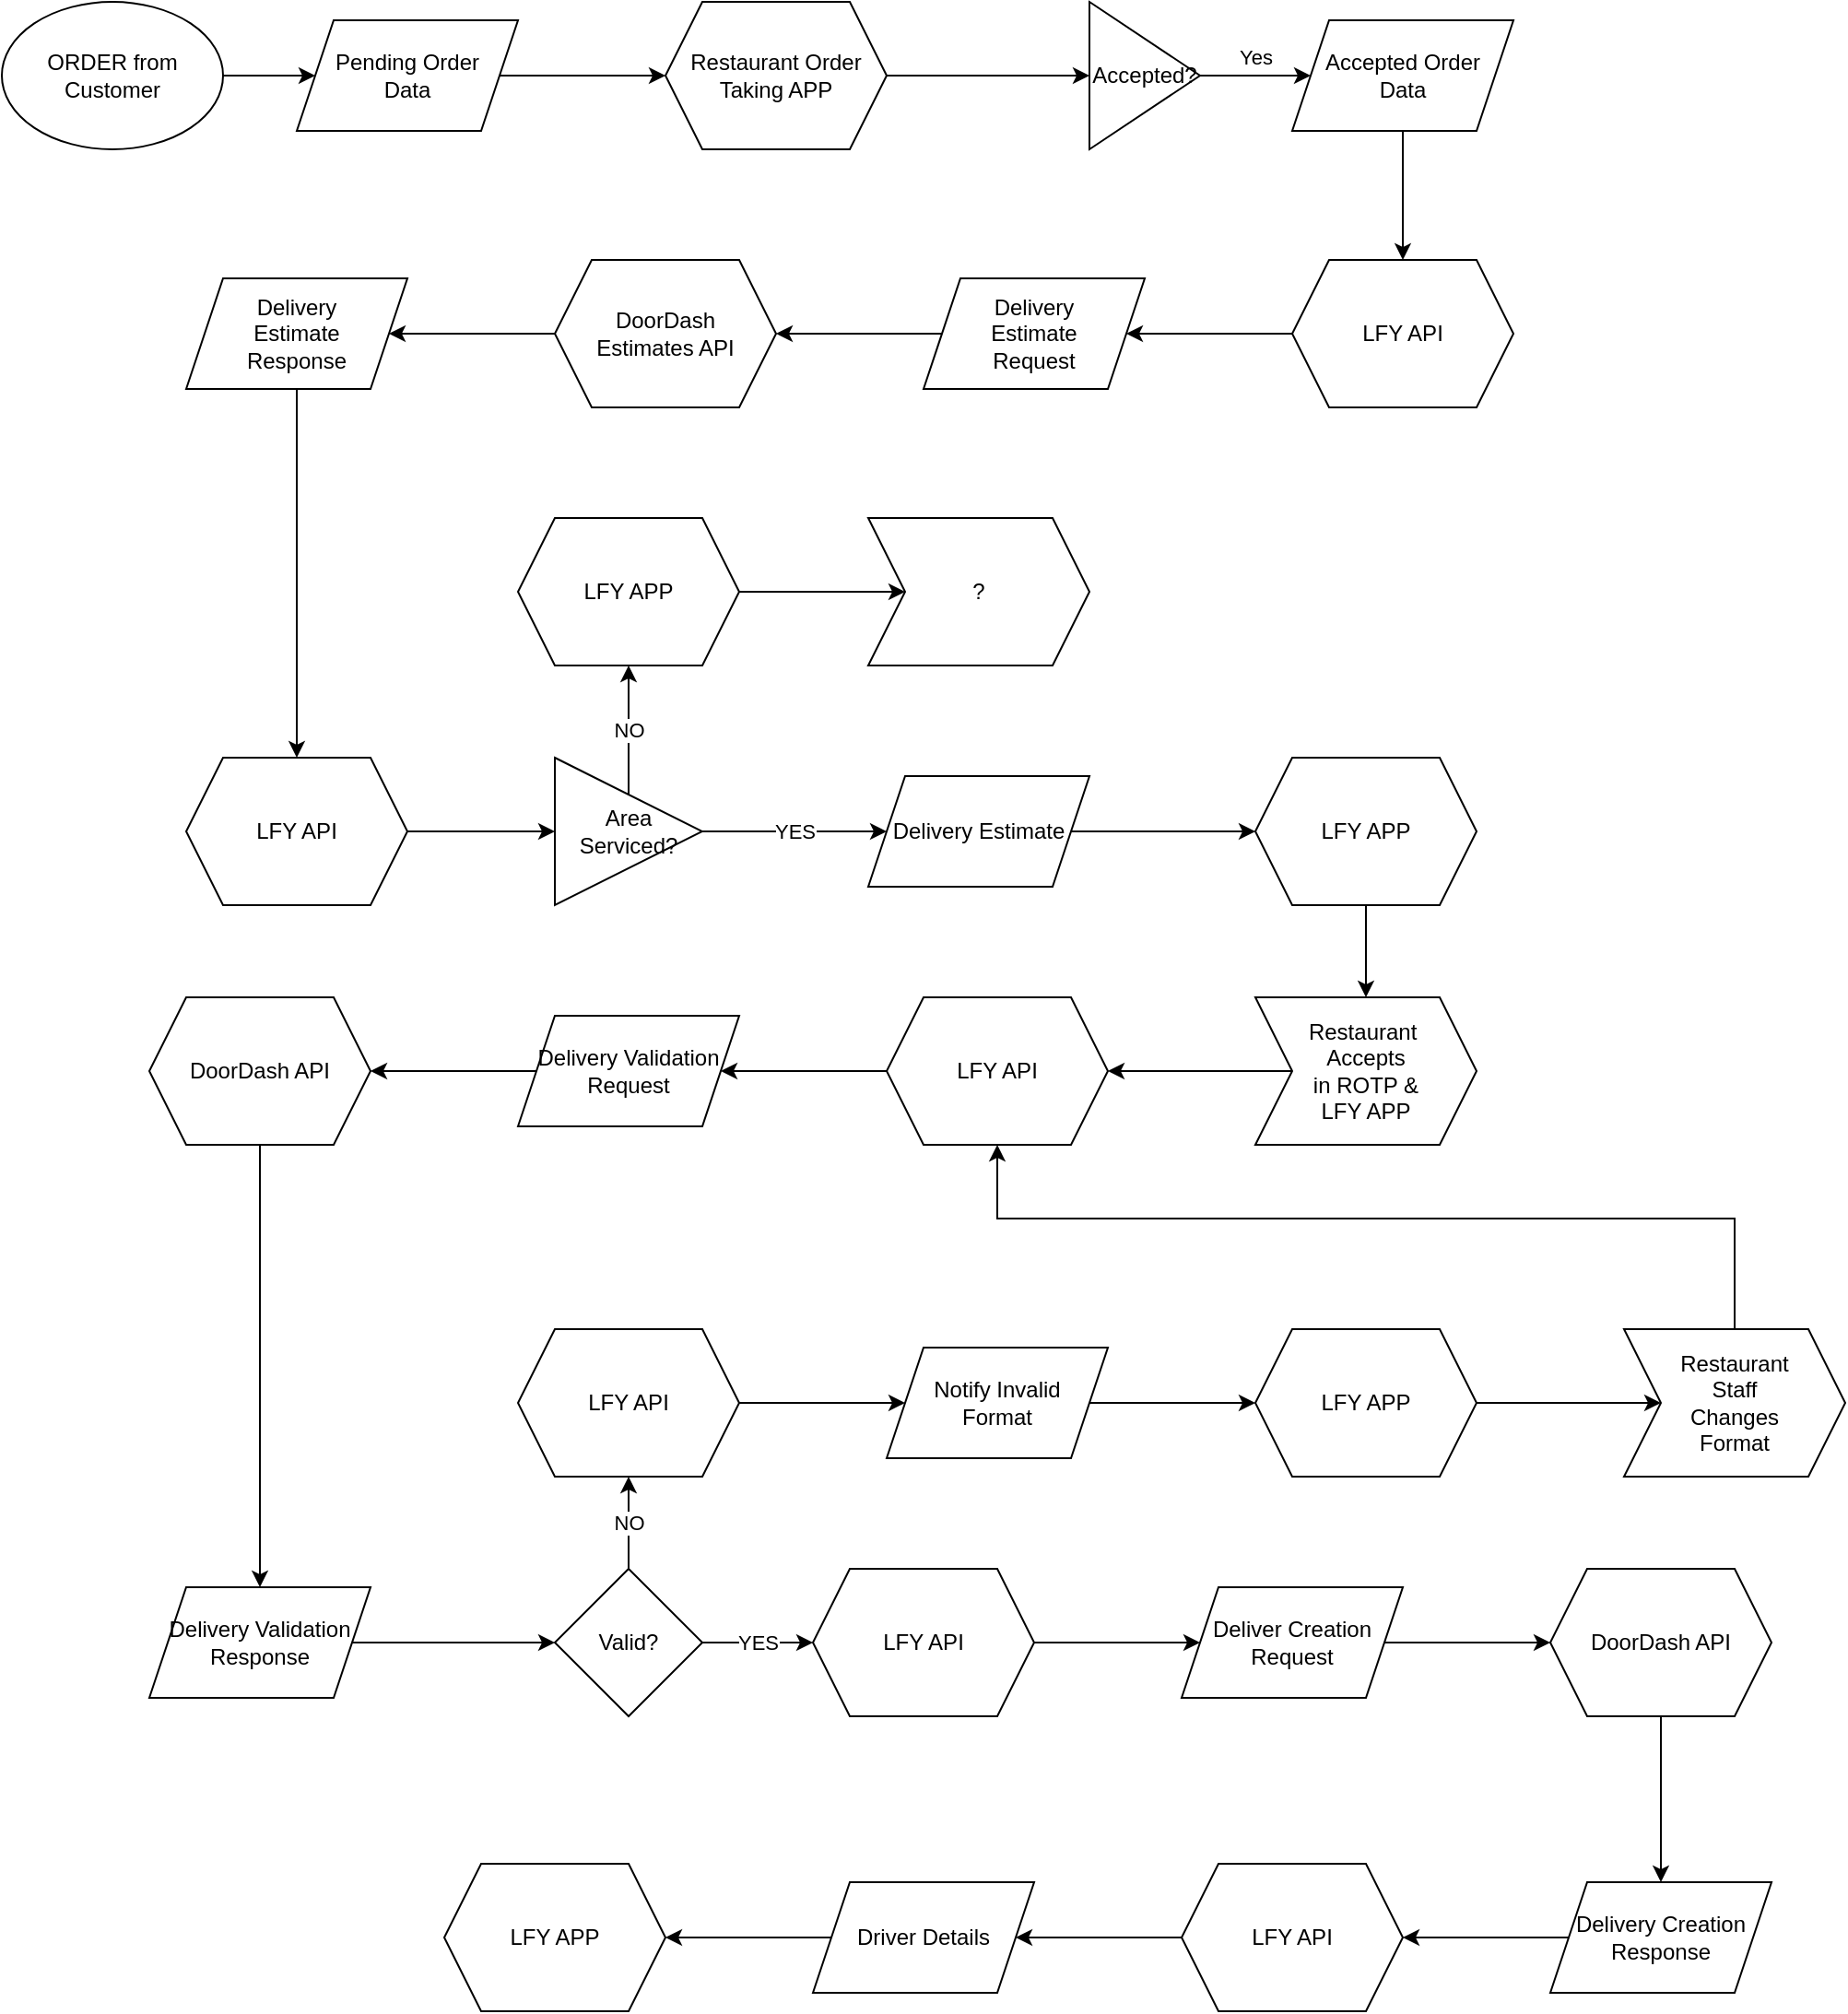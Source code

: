 <mxfile version="13.10.3" type="github">
  <diagram id="C5RBs43oDa-KdzZeNtuy" name="Page-1">
    <mxGraphModel dx="2326" dy="648" grid="1" gridSize="10" guides="1" tooltips="1" connect="1" arrows="1" fold="1" page="1" pageScale="1" pageWidth="1169" pageHeight="827" math="0" shadow="0">
      <root>
        <mxCell id="WIyWlLk6GJQsqaUBKTNV-0" />
        <mxCell id="WIyWlLk6GJQsqaUBKTNV-1" parent="WIyWlLk6GJQsqaUBKTNV-0" />
        <mxCell id="BbHpFT5DxQx8BsEyUZnm-32" value="" style="edgeStyle=orthogonalEdgeStyle;rounded=0;orthogonalLoop=1;jettySize=auto;html=1;" edge="1" parent="WIyWlLk6GJQsqaUBKTNV-1" source="BbHpFT5DxQx8BsEyUZnm-0" target="BbHpFT5DxQx8BsEyUZnm-29">
          <mxGeometry relative="1" as="geometry" />
        </mxCell>
        <mxCell id="BbHpFT5DxQx8BsEyUZnm-0" value="ORDER from Customer" style="ellipse;whiteSpace=wrap;html=1;" vertex="1" parent="WIyWlLk6GJQsqaUBKTNV-1">
          <mxGeometry x="-1000" y="90" width="120" height="80" as="geometry" />
        </mxCell>
        <mxCell id="BbHpFT5DxQx8BsEyUZnm-31" value="" style="edgeStyle=orthogonalEdgeStyle;rounded=0;orthogonalLoop=1;jettySize=auto;html=1;" edge="1" parent="WIyWlLk6GJQsqaUBKTNV-1" source="BbHpFT5DxQx8BsEyUZnm-29" target="BbHpFT5DxQx8BsEyUZnm-30">
          <mxGeometry relative="1" as="geometry" />
        </mxCell>
        <mxCell id="BbHpFT5DxQx8BsEyUZnm-29" value="Pending Order &lt;br&gt;Data" style="shape=parallelogram;perimeter=parallelogramPerimeter;whiteSpace=wrap;html=1;fixedSize=1;" vertex="1" parent="WIyWlLk6GJQsqaUBKTNV-1">
          <mxGeometry x="-840" y="100" width="120" height="60" as="geometry" />
        </mxCell>
        <mxCell id="BbHpFT5DxQx8BsEyUZnm-34" value="" style="edgeStyle=orthogonalEdgeStyle;rounded=0;orthogonalLoop=1;jettySize=auto;html=1;" edge="1" parent="WIyWlLk6GJQsqaUBKTNV-1" source="BbHpFT5DxQx8BsEyUZnm-30" target="BbHpFT5DxQx8BsEyUZnm-33">
          <mxGeometry relative="1" as="geometry" />
        </mxCell>
        <mxCell id="BbHpFT5DxQx8BsEyUZnm-30" value="Restaurant Order&lt;br&gt;Taking APP" style="shape=hexagon;perimeter=hexagonPerimeter2;whiteSpace=wrap;html=1;fixedSize=1;" vertex="1" parent="WIyWlLk6GJQsqaUBKTNV-1">
          <mxGeometry x="-640" y="90" width="120" height="80" as="geometry" />
        </mxCell>
        <mxCell id="BbHpFT5DxQx8BsEyUZnm-38" value="Yes" style="edgeStyle=orthogonalEdgeStyle;rounded=0;orthogonalLoop=1;jettySize=auto;html=1;" edge="1" parent="WIyWlLk6GJQsqaUBKTNV-1" source="BbHpFT5DxQx8BsEyUZnm-33" target="BbHpFT5DxQx8BsEyUZnm-37">
          <mxGeometry y="10" relative="1" as="geometry">
            <mxPoint as="offset" />
          </mxGeometry>
        </mxCell>
        <mxCell id="BbHpFT5DxQx8BsEyUZnm-33" value="Accepted?" style="triangle;whiteSpace=wrap;html=1;" vertex="1" parent="WIyWlLk6GJQsqaUBKTNV-1">
          <mxGeometry x="-410" y="90" width="60" height="80" as="geometry" />
        </mxCell>
        <mxCell id="BbHpFT5DxQx8BsEyUZnm-40" value="" style="edgeStyle=orthogonalEdgeStyle;rounded=0;orthogonalLoop=1;jettySize=auto;html=1;" edge="1" parent="WIyWlLk6GJQsqaUBKTNV-1" source="BbHpFT5DxQx8BsEyUZnm-37" target="BbHpFT5DxQx8BsEyUZnm-39">
          <mxGeometry relative="1" as="geometry" />
        </mxCell>
        <mxCell id="BbHpFT5DxQx8BsEyUZnm-37" value="Accepted Order&lt;br&gt;Data" style="shape=parallelogram;perimeter=parallelogramPerimeter;whiteSpace=wrap;html=1;fixedSize=1;" vertex="1" parent="WIyWlLk6GJQsqaUBKTNV-1">
          <mxGeometry x="-300" y="100" width="120" height="60" as="geometry" />
        </mxCell>
        <mxCell id="BbHpFT5DxQx8BsEyUZnm-42" value="" style="edgeStyle=orthogonalEdgeStyle;rounded=0;orthogonalLoop=1;jettySize=auto;html=1;" edge="1" parent="WIyWlLk6GJQsqaUBKTNV-1" source="BbHpFT5DxQx8BsEyUZnm-39" target="BbHpFT5DxQx8BsEyUZnm-41">
          <mxGeometry relative="1" as="geometry" />
        </mxCell>
        <mxCell id="BbHpFT5DxQx8BsEyUZnm-39" value="LFY API" style="shape=hexagon;perimeter=hexagonPerimeter2;whiteSpace=wrap;html=1;fixedSize=1;" vertex="1" parent="WIyWlLk6GJQsqaUBKTNV-1">
          <mxGeometry x="-300" y="230" width="120" height="80" as="geometry" />
        </mxCell>
        <mxCell id="BbHpFT5DxQx8BsEyUZnm-44" value="" style="edgeStyle=orthogonalEdgeStyle;rounded=0;orthogonalLoop=1;jettySize=auto;html=1;" edge="1" parent="WIyWlLk6GJQsqaUBKTNV-1" source="BbHpFT5DxQx8BsEyUZnm-41" target="BbHpFT5DxQx8BsEyUZnm-43">
          <mxGeometry relative="1" as="geometry" />
        </mxCell>
        <mxCell id="BbHpFT5DxQx8BsEyUZnm-41" value="Delivery &lt;br&gt;Estimate&lt;br&gt;Request" style="shape=parallelogram;perimeter=parallelogramPerimeter;whiteSpace=wrap;html=1;fixedSize=1;" vertex="1" parent="WIyWlLk6GJQsqaUBKTNV-1">
          <mxGeometry x="-500" y="240" width="120" height="60" as="geometry" />
        </mxCell>
        <mxCell id="BbHpFT5DxQx8BsEyUZnm-46" value="" style="edgeStyle=orthogonalEdgeStyle;rounded=0;orthogonalLoop=1;jettySize=auto;html=1;" edge="1" parent="WIyWlLk6GJQsqaUBKTNV-1" source="BbHpFT5DxQx8BsEyUZnm-43" target="BbHpFT5DxQx8BsEyUZnm-45">
          <mxGeometry relative="1" as="geometry" />
        </mxCell>
        <mxCell id="BbHpFT5DxQx8BsEyUZnm-43" value="DoorDash &lt;br&gt;Estimates API" style="shape=hexagon;perimeter=hexagonPerimeter2;whiteSpace=wrap;html=1;fixedSize=1;" vertex="1" parent="WIyWlLk6GJQsqaUBKTNV-1">
          <mxGeometry x="-700" y="230" width="120" height="80" as="geometry" />
        </mxCell>
        <mxCell id="BbHpFT5DxQx8BsEyUZnm-50" value="" style="edgeStyle=orthogonalEdgeStyle;rounded=0;orthogonalLoop=1;jettySize=auto;html=1;" edge="1" parent="WIyWlLk6GJQsqaUBKTNV-1" source="BbHpFT5DxQx8BsEyUZnm-45" target="BbHpFT5DxQx8BsEyUZnm-49">
          <mxGeometry relative="1" as="geometry" />
        </mxCell>
        <mxCell id="BbHpFT5DxQx8BsEyUZnm-45" value="Delivery&lt;br&gt;Estimate&lt;br&gt;Response" style="shape=parallelogram;perimeter=parallelogramPerimeter;whiteSpace=wrap;html=1;fixedSize=1;" vertex="1" parent="WIyWlLk6GJQsqaUBKTNV-1">
          <mxGeometry x="-900" y="240" width="120" height="60" as="geometry" />
        </mxCell>
        <mxCell id="BbHpFT5DxQx8BsEyUZnm-58" value="" style="edgeStyle=orthogonalEdgeStyle;rounded=0;orthogonalLoop=1;jettySize=auto;html=1;" edge="1" parent="WIyWlLk6GJQsqaUBKTNV-1" source="BbHpFT5DxQx8BsEyUZnm-49" target="BbHpFT5DxQx8BsEyUZnm-57">
          <mxGeometry relative="1" as="geometry" />
        </mxCell>
        <mxCell id="BbHpFT5DxQx8BsEyUZnm-49" value="LFY API" style="shape=hexagon;perimeter=hexagonPerimeter2;whiteSpace=wrap;html=1;fixedSize=1;" vertex="1" parent="WIyWlLk6GJQsqaUBKTNV-1">
          <mxGeometry x="-900" y="500" width="120" height="80" as="geometry" />
        </mxCell>
        <mxCell id="BbHpFT5DxQx8BsEyUZnm-54" value="" style="edgeStyle=orthogonalEdgeStyle;rounded=0;orthogonalLoop=1;jettySize=auto;html=1;" edge="1" parent="WIyWlLk6GJQsqaUBKTNV-1" source="BbHpFT5DxQx8BsEyUZnm-51" target="BbHpFT5DxQx8BsEyUZnm-53">
          <mxGeometry relative="1" as="geometry" />
        </mxCell>
        <mxCell id="BbHpFT5DxQx8BsEyUZnm-51" value="Delivery Estimate" style="shape=parallelogram;perimeter=parallelogramPerimeter;whiteSpace=wrap;html=1;fixedSize=1;" vertex="1" parent="WIyWlLk6GJQsqaUBKTNV-1">
          <mxGeometry x="-530" y="510" width="120" height="60" as="geometry" />
        </mxCell>
        <mxCell id="BbHpFT5DxQx8BsEyUZnm-56" value="" style="edgeStyle=orthogonalEdgeStyle;rounded=0;orthogonalLoop=1;jettySize=auto;html=1;" edge="1" parent="WIyWlLk6GJQsqaUBKTNV-1" source="BbHpFT5DxQx8BsEyUZnm-53" target="BbHpFT5DxQx8BsEyUZnm-55">
          <mxGeometry relative="1" as="geometry" />
        </mxCell>
        <mxCell id="BbHpFT5DxQx8BsEyUZnm-53" value="LFY APP" style="shape=hexagon;perimeter=hexagonPerimeter2;whiteSpace=wrap;html=1;fixedSize=1;" vertex="1" parent="WIyWlLk6GJQsqaUBKTNV-1">
          <mxGeometry x="-320" y="500" width="120" height="80" as="geometry" />
        </mxCell>
        <mxCell id="BbHpFT5DxQx8BsEyUZnm-69" value="" style="edgeStyle=orthogonalEdgeStyle;rounded=0;orthogonalLoop=1;jettySize=auto;html=1;" edge="1" parent="WIyWlLk6GJQsqaUBKTNV-1" source="BbHpFT5DxQx8BsEyUZnm-55" target="BbHpFT5DxQx8BsEyUZnm-68">
          <mxGeometry relative="1" as="geometry" />
        </mxCell>
        <mxCell id="BbHpFT5DxQx8BsEyUZnm-55" value="Restaurant&amp;nbsp;&lt;br&gt;Accepts&lt;br&gt;in ROTP &amp;amp; &lt;br&gt;LFY APP" style="shape=step;perimeter=stepPerimeter;whiteSpace=wrap;html=1;fixedSize=1;" vertex="1" parent="WIyWlLk6GJQsqaUBKTNV-1">
          <mxGeometry x="-320" y="630" width="120" height="80" as="geometry" />
        </mxCell>
        <mxCell id="BbHpFT5DxQx8BsEyUZnm-59" value="YES" style="edgeStyle=orthogonalEdgeStyle;rounded=0;orthogonalLoop=1;jettySize=auto;html=1;" edge="1" parent="WIyWlLk6GJQsqaUBKTNV-1" source="BbHpFT5DxQx8BsEyUZnm-57" target="BbHpFT5DxQx8BsEyUZnm-51">
          <mxGeometry relative="1" as="geometry" />
        </mxCell>
        <mxCell id="BbHpFT5DxQx8BsEyUZnm-61" value="NO" style="edgeStyle=orthogonalEdgeStyle;rounded=0;orthogonalLoop=1;jettySize=auto;html=1;" edge="1" parent="WIyWlLk6GJQsqaUBKTNV-1" source="BbHpFT5DxQx8BsEyUZnm-57" target="BbHpFT5DxQx8BsEyUZnm-60">
          <mxGeometry relative="1" as="geometry" />
        </mxCell>
        <mxCell id="BbHpFT5DxQx8BsEyUZnm-57" value="Area&lt;br&gt;Serviced?" style="triangle;whiteSpace=wrap;html=1;" vertex="1" parent="WIyWlLk6GJQsqaUBKTNV-1">
          <mxGeometry x="-700" y="500" width="80" height="80" as="geometry" />
        </mxCell>
        <mxCell id="BbHpFT5DxQx8BsEyUZnm-63" value="" style="edgeStyle=orthogonalEdgeStyle;rounded=0;orthogonalLoop=1;jettySize=auto;html=1;" edge="1" parent="WIyWlLk6GJQsqaUBKTNV-1" source="BbHpFT5DxQx8BsEyUZnm-60" target="BbHpFT5DxQx8BsEyUZnm-62">
          <mxGeometry relative="1" as="geometry" />
        </mxCell>
        <mxCell id="BbHpFT5DxQx8BsEyUZnm-60" value="LFY APP" style="shape=hexagon;perimeter=hexagonPerimeter2;whiteSpace=wrap;html=1;fixedSize=1;" vertex="1" parent="WIyWlLk6GJQsqaUBKTNV-1">
          <mxGeometry x="-720" y="370" width="120" height="80" as="geometry" />
        </mxCell>
        <mxCell id="BbHpFT5DxQx8BsEyUZnm-62" value="?" style="shape=step;perimeter=stepPerimeter;whiteSpace=wrap;html=1;fixedSize=1;" vertex="1" parent="WIyWlLk6GJQsqaUBKTNV-1">
          <mxGeometry x="-530" y="370" width="120" height="80" as="geometry" />
        </mxCell>
        <mxCell id="BbHpFT5DxQx8BsEyUZnm-71" value="" style="edgeStyle=orthogonalEdgeStyle;rounded=0;orthogonalLoop=1;jettySize=auto;html=1;" edge="1" parent="WIyWlLk6GJQsqaUBKTNV-1" source="BbHpFT5DxQx8BsEyUZnm-68" target="BbHpFT5DxQx8BsEyUZnm-70">
          <mxGeometry relative="1" as="geometry" />
        </mxCell>
        <mxCell id="BbHpFT5DxQx8BsEyUZnm-68" value="LFY API" style="shape=hexagon;perimeter=hexagonPerimeter2;whiteSpace=wrap;html=1;fixedSize=1;" vertex="1" parent="WIyWlLk6GJQsqaUBKTNV-1">
          <mxGeometry x="-520" y="630" width="120" height="80" as="geometry" />
        </mxCell>
        <mxCell id="BbHpFT5DxQx8BsEyUZnm-73" value="" style="edgeStyle=orthogonalEdgeStyle;rounded=0;orthogonalLoop=1;jettySize=auto;html=1;" edge="1" parent="WIyWlLk6GJQsqaUBKTNV-1" source="BbHpFT5DxQx8BsEyUZnm-70" target="BbHpFT5DxQx8BsEyUZnm-72">
          <mxGeometry relative="1" as="geometry" />
        </mxCell>
        <mxCell id="BbHpFT5DxQx8BsEyUZnm-70" value="Delivery Validation&lt;br&gt;Request" style="shape=parallelogram;perimeter=parallelogramPerimeter;whiteSpace=wrap;html=1;fixedSize=1;" vertex="1" parent="WIyWlLk6GJQsqaUBKTNV-1">
          <mxGeometry x="-720" y="640" width="120" height="60" as="geometry" />
        </mxCell>
        <mxCell id="BbHpFT5DxQx8BsEyUZnm-75" value="" style="edgeStyle=orthogonalEdgeStyle;rounded=0;orthogonalLoop=1;jettySize=auto;html=1;" edge="1" parent="WIyWlLk6GJQsqaUBKTNV-1" source="BbHpFT5DxQx8BsEyUZnm-72" target="BbHpFT5DxQx8BsEyUZnm-74">
          <mxGeometry relative="1" as="geometry" />
        </mxCell>
        <mxCell id="BbHpFT5DxQx8BsEyUZnm-72" value="DoorDash API" style="shape=hexagon;perimeter=hexagonPerimeter2;whiteSpace=wrap;html=1;fixedSize=1;" vertex="1" parent="WIyWlLk6GJQsqaUBKTNV-1">
          <mxGeometry x="-920" y="630" width="120" height="80" as="geometry" />
        </mxCell>
        <mxCell id="BbHpFT5DxQx8BsEyUZnm-79" value="" style="edgeStyle=orthogonalEdgeStyle;rounded=0;orthogonalLoop=1;jettySize=auto;html=1;" edge="1" parent="WIyWlLk6GJQsqaUBKTNV-1" source="BbHpFT5DxQx8BsEyUZnm-74" target="BbHpFT5DxQx8BsEyUZnm-78">
          <mxGeometry relative="1" as="geometry" />
        </mxCell>
        <mxCell id="BbHpFT5DxQx8BsEyUZnm-74" value="Delivery Validation&lt;br&gt;Response" style="shape=parallelogram;perimeter=parallelogramPerimeter;whiteSpace=wrap;html=1;fixedSize=1;" vertex="1" parent="WIyWlLk6GJQsqaUBKTNV-1">
          <mxGeometry x="-920" y="950" width="120" height="60" as="geometry" />
        </mxCell>
        <mxCell id="BbHpFT5DxQx8BsEyUZnm-82" value="NO" style="edgeStyle=orthogonalEdgeStyle;rounded=0;orthogonalLoop=1;jettySize=auto;html=1;" edge="1" parent="WIyWlLk6GJQsqaUBKTNV-1" source="BbHpFT5DxQx8BsEyUZnm-78" target="BbHpFT5DxQx8BsEyUZnm-81">
          <mxGeometry relative="1" as="geometry" />
        </mxCell>
        <mxCell id="BbHpFT5DxQx8BsEyUZnm-92" value="YES" style="edgeStyle=orthogonalEdgeStyle;rounded=0;orthogonalLoop=1;jettySize=auto;html=1;" edge="1" parent="WIyWlLk6GJQsqaUBKTNV-1" source="BbHpFT5DxQx8BsEyUZnm-78" target="BbHpFT5DxQx8BsEyUZnm-91">
          <mxGeometry relative="1" as="geometry" />
        </mxCell>
        <mxCell id="BbHpFT5DxQx8BsEyUZnm-78" value="Valid?" style="rhombus;whiteSpace=wrap;html=1;" vertex="1" parent="WIyWlLk6GJQsqaUBKTNV-1">
          <mxGeometry x="-700" y="940" width="80" height="80" as="geometry" />
        </mxCell>
        <mxCell id="BbHpFT5DxQx8BsEyUZnm-84" value="" style="edgeStyle=orthogonalEdgeStyle;rounded=0;orthogonalLoop=1;jettySize=auto;html=1;" edge="1" parent="WIyWlLk6GJQsqaUBKTNV-1" source="BbHpFT5DxQx8BsEyUZnm-81" target="BbHpFT5DxQx8BsEyUZnm-83">
          <mxGeometry relative="1" as="geometry" />
        </mxCell>
        <mxCell id="BbHpFT5DxQx8BsEyUZnm-81" value="LFY API" style="shape=hexagon;perimeter=hexagonPerimeter2;whiteSpace=wrap;html=1;fixedSize=1;" vertex="1" parent="WIyWlLk6GJQsqaUBKTNV-1">
          <mxGeometry x="-720" y="810" width="120" height="80" as="geometry" />
        </mxCell>
        <mxCell id="BbHpFT5DxQx8BsEyUZnm-86" value="" style="edgeStyle=orthogonalEdgeStyle;rounded=0;orthogonalLoop=1;jettySize=auto;html=1;" edge="1" parent="WIyWlLk6GJQsqaUBKTNV-1" source="BbHpFT5DxQx8BsEyUZnm-83" target="BbHpFT5DxQx8BsEyUZnm-85">
          <mxGeometry relative="1" as="geometry" />
        </mxCell>
        <mxCell id="BbHpFT5DxQx8BsEyUZnm-83" value="Notify Invalid&lt;br&gt;Format" style="shape=parallelogram;perimeter=parallelogramPerimeter;whiteSpace=wrap;html=1;fixedSize=1;" vertex="1" parent="WIyWlLk6GJQsqaUBKTNV-1">
          <mxGeometry x="-520" y="820" width="120" height="60" as="geometry" />
        </mxCell>
        <mxCell id="BbHpFT5DxQx8BsEyUZnm-88" value="" style="edgeStyle=orthogonalEdgeStyle;rounded=0;orthogonalLoop=1;jettySize=auto;html=1;" edge="1" parent="WIyWlLk6GJQsqaUBKTNV-1" source="BbHpFT5DxQx8BsEyUZnm-85" target="BbHpFT5DxQx8BsEyUZnm-87">
          <mxGeometry relative="1" as="geometry" />
        </mxCell>
        <mxCell id="BbHpFT5DxQx8BsEyUZnm-85" value="LFY APP" style="shape=hexagon;perimeter=hexagonPerimeter2;whiteSpace=wrap;html=1;fixedSize=1;" vertex="1" parent="WIyWlLk6GJQsqaUBKTNV-1">
          <mxGeometry x="-320" y="810" width="120" height="80" as="geometry" />
        </mxCell>
        <mxCell id="BbHpFT5DxQx8BsEyUZnm-90" style="edgeStyle=orthogonalEdgeStyle;rounded=0;orthogonalLoop=1;jettySize=auto;html=1;entryX=0.5;entryY=1;entryDx=0;entryDy=0;" edge="1" parent="WIyWlLk6GJQsqaUBKTNV-1" source="BbHpFT5DxQx8BsEyUZnm-87" target="BbHpFT5DxQx8BsEyUZnm-68">
          <mxGeometry relative="1" as="geometry">
            <mxPoint x="-140" y="730" as="targetPoint" />
            <Array as="points">
              <mxPoint x="-60" y="750" />
              <mxPoint x="-460" y="750" />
            </Array>
          </mxGeometry>
        </mxCell>
        <mxCell id="BbHpFT5DxQx8BsEyUZnm-87" value="Restaurant&lt;br&gt;Staff&lt;br&gt;Changes&lt;br&gt;Format" style="shape=step;perimeter=stepPerimeter;whiteSpace=wrap;html=1;fixedSize=1;" vertex="1" parent="WIyWlLk6GJQsqaUBKTNV-1">
          <mxGeometry x="-120" y="810" width="120" height="80" as="geometry" />
        </mxCell>
        <mxCell id="BbHpFT5DxQx8BsEyUZnm-94" value="" style="edgeStyle=orthogonalEdgeStyle;rounded=0;orthogonalLoop=1;jettySize=auto;html=1;" edge="1" parent="WIyWlLk6GJQsqaUBKTNV-1" source="BbHpFT5DxQx8BsEyUZnm-91" target="BbHpFT5DxQx8BsEyUZnm-93">
          <mxGeometry relative="1" as="geometry" />
        </mxCell>
        <mxCell id="BbHpFT5DxQx8BsEyUZnm-91" value="LFY API" style="shape=hexagon;perimeter=hexagonPerimeter2;whiteSpace=wrap;html=1;fixedSize=1;" vertex="1" parent="WIyWlLk6GJQsqaUBKTNV-1">
          <mxGeometry x="-560" y="940" width="120" height="80" as="geometry" />
        </mxCell>
        <mxCell id="BbHpFT5DxQx8BsEyUZnm-96" value="" style="edgeStyle=orthogonalEdgeStyle;rounded=0;orthogonalLoop=1;jettySize=auto;html=1;" edge="1" parent="WIyWlLk6GJQsqaUBKTNV-1" source="BbHpFT5DxQx8BsEyUZnm-93" target="BbHpFT5DxQx8BsEyUZnm-95">
          <mxGeometry relative="1" as="geometry" />
        </mxCell>
        <mxCell id="BbHpFT5DxQx8BsEyUZnm-93" value="Deliver Creation&lt;br&gt;Request" style="shape=parallelogram;perimeter=parallelogramPerimeter;whiteSpace=wrap;html=1;fixedSize=1;" vertex="1" parent="WIyWlLk6GJQsqaUBKTNV-1">
          <mxGeometry x="-360" y="950" width="120" height="60" as="geometry" />
        </mxCell>
        <mxCell id="BbHpFT5DxQx8BsEyUZnm-98" value="" style="edgeStyle=orthogonalEdgeStyle;rounded=0;orthogonalLoop=1;jettySize=auto;html=1;" edge="1" parent="WIyWlLk6GJQsqaUBKTNV-1" source="BbHpFT5DxQx8BsEyUZnm-95" target="BbHpFT5DxQx8BsEyUZnm-97">
          <mxGeometry relative="1" as="geometry" />
        </mxCell>
        <mxCell id="BbHpFT5DxQx8BsEyUZnm-95" value="DoorDash API" style="shape=hexagon;perimeter=hexagonPerimeter2;whiteSpace=wrap;html=1;fixedSize=1;" vertex="1" parent="WIyWlLk6GJQsqaUBKTNV-1">
          <mxGeometry x="-160" y="940" width="120" height="80" as="geometry" />
        </mxCell>
        <mxCell id="BbHpFT5DxQx8BsEyUZnm-100" value="" style="edgeStyle=orthogonalEdgeStyle;rounded=0;orthogonalLoop=1;jettySize=auto;html=1;" edge="1" parent="WIyWlLk6GJQsqaUBKTNV-1" source="BbHpFT5DxQx8BsEyUZnm-97" target="BbHpFT5DxQx8BsEyUZnm-99">
          <mxGeometry relative="1" as="geometry" />
        </mxCell>
        <mxCell id="BbHpFT5DxQx8BsEyUZnm-97" value="Delivery Creation&lt;br&gt;Response" style="shape=parallelogram;perimeter=parallelogramPerimeter;whiteSpace=wrap;html=1;fixedSize=1;" vertex="1" parent="WIyWlLk6GJQsqaUBKTNV-1">
          <mxGeometry x="-160" y="1110" width="120" height="60" as="geometry" />
        </mxCell>
        <mxCell id="BbHpFT5DxQx8BsEyUZnm-104" value="" style="edgeStyle=orthogonalEdgeStyle;rounded=0;orthogonalLoop=1;jettySize=auto;html=1;" edge="1" parent="WIyWlLk6GJQsqaUBKTNV-1" source="BbHpFT5DxQx8BsEyUZnm-99" target="BbHpFT5DxQx8BsEyUZnm-103">
          <mxGeometry relative="1" as="geometry" />
        </mxCell>
        <mxCell id="BbHpFT5DxQx8BsEyUZnm-99" value="LFY API" style="shape=hexagon;perimeter=hexagonPerimeter2;whiteSpace=wrap;html=1;fixedSize=1;" vertex="1" parent="WIyWlLk6GJQsqaUBKTNV-1">
          <mxGeometry x="-360" y="1100" width="120" height="80" as="geometry" />
        </mxCell>
        <mxCell id="BbHpFT5DxQx8BsEyUZnm-106" value="" style="edgeStyle=orthogonalEdgeStyle;rounded=0;orthogonalLoop=1;jettySize=auto;html=1;" edge="1" parent="WIyWlLk6GJQsqaUBKTNV-1" source="BbHpFT5DxQx8BsEyUZnm-103" target="BbHpFT5DxQx8BsEyUZnm-105">
          <mxGeometry relative="1" as="geometry" />
        </mxCell>
        <mxCell id="BbHpFT5DxQx8BsEyUZnm-103" value="Driver Details" style="shape=parallelogram;perimeter=parallelogramPerimeter;whiteSpace=wrap;html=1;fixedSize=1;" vertex="1" parent="WIyWlLk6GJQsqaUBKTNV-1">
          <mxGeometry x="-560" y="1110" width="120" height="60" as="geometry" />
        </mxCell>
        <mxCell id="BbHpFT5DxQx8BsEyUZnm-105" value="LFY APP" style="shape=hexagon;perimeter=hexagonPerimeter2;whiteSpace=wrap;html=1;fixedSize=1;" vertex="1" parent="WIyWlLk6GJQsqaUBKTNV-1">
          <mxGeometry x="-760" y="1100" width="120" height="80" as="geometry" />
        </mxCell>
      </root>
    </mxGraphModel>
  </diagram>
</mxfile>
